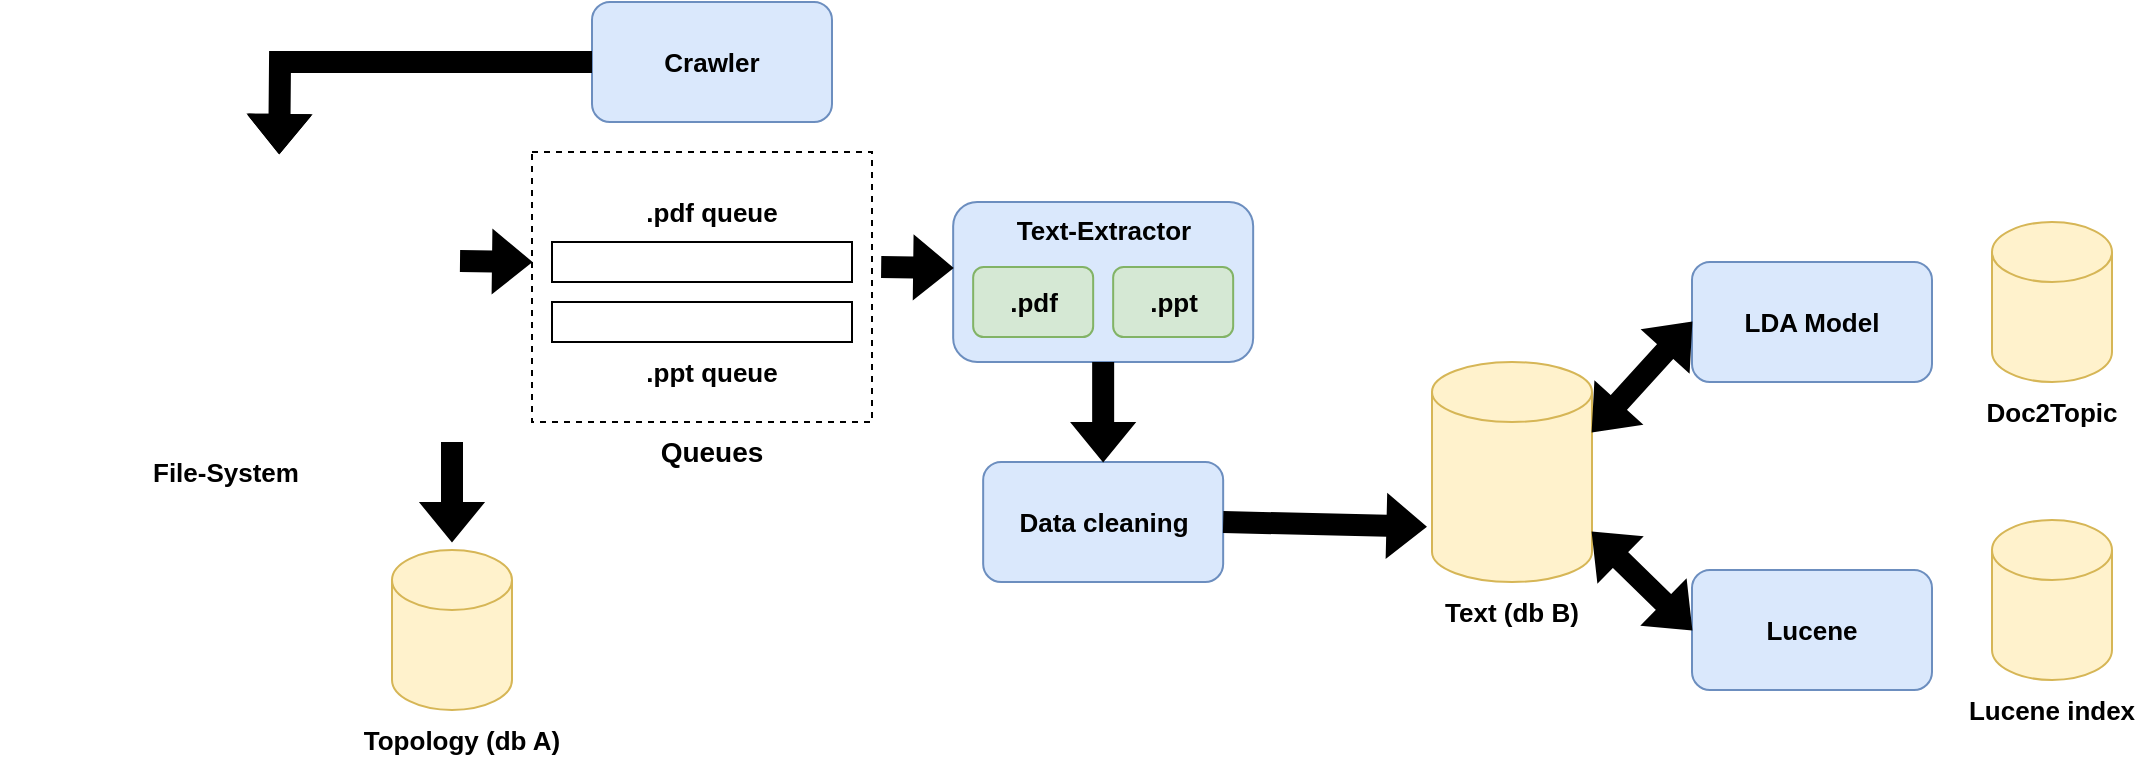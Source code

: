 <mxfile version="15.7.3" type="device"><diagram id="wcZFQfYv5nPeaNKcWoY9" name="Pagina-1"><mxGraphModel dx="1221" dy="754" grid="1" gridSize="10" guides="1" tooltips="1" connect="1" arrows="1" fold="1" page="1" pageScale="1" pageWidth="1169" pageHeight="827" math="0" shadow="0"><root><mxCell id="0"/><mxCell id="1" parent="0"/><mxCell id="frVBpbVLPkAF0VSaemGr-2" value="Crawler" style="rounded=1;whiteSpace=wrap;html=1;fontSize=13;fontStyle=1;fillColor=#dae8fc;strokeColor=#6c8ebf;" vertex="1" parent="1"><mxGeometry x="320" y="100" width="120" height="60" as="geometry"/></mxCell><mxCell id="frVBpbVLPkAF0VSaemGr-3" value="" style="rounded=0;whiteSpace=wrap;html=1;fontSize=13;fontStyle=1" vertex="1" parent="1"><mxGeometry x="300" y="220" width="150" height="20" as="geometry"/></mxCell><mxCell id="frVBpbVLPkAF0VSaemGr-5" value="" style="rounded=0;whiteSpace=wrap;html=1;fontSize=13;fontStyle=1" vertex="1" parent="1"><mxGeometry x="300" y="250" width="150" height="20" as="geometry"/></mxCell><mxCell id="frVBpbVLPkAF0VSaemGr-6" value="Text-Extractor" style="rounded=1;whiteSpace=wrap;html=1;fontSize=13;fontStyle=1;fillColor=#dae8fc;strokeColor=#6c8ebf;align=center;verticalAlign=top;" vertex="1" parent="1"><mxGeometry x="500.58" y="200" width="150" height="80" as="geometry"/></mxCell><mxCell id="frVBpbVLPkAF0VSaemGr-8" value="" style="shape=cylinder3;whiteSpace=wrap;html=1;boundedLbl=1;backgroundOutline=1;size=15;fontSize=13;fontStyle=1;fillColor=#fff2cc;strokeColor=#d6b656;" vertex="1" parent="1"><mxGeometry x="220" y="374" width="60" height="80" as="geometry"/></mxCell><mxCell id="frVBpbVLPkAF0VSaemGr-9" value="" style="shape=cylinder3;whiteSpace=wrap;html=1;boundedLbl=1;backgroundOutline=1;size=15;fontSize=13;fontStyle=1;fillColor=#fff2cc;strokeColor=#d6b656;" vertex="1" parent="1"><mxGeometry x="740" y="280" width="80" height="110" as="geometry"/></mxCell><mxCell id="frVBpbVLPkAF0VSaemGr-12" value="LDA Model" style="rounded=1;whiteSpace=wrap;html=1;fontSize=13;fontStyle=1;fillColor=#dae8fc;strokeColor=#6c8ebf;" vertex="1" parent="1"><mxGeometry x="870" y="230" width="120" height="60" as="geometry"/></mxCell><mxCell id="frVBpbVLPkAF0VSaemGr-13" value="Lucene" style="rounded=1;whiteSpace=wrap;html=1;fontSize=13;fontStyle=1;fillColor=#dae8fc;strokeColor=#6c8ebf;" vertex="1" parent="1"><mxGeometry x="870" y="384" width="120" height="60" as="geometry"/></mxCell><mxCell id="frVBpbVLPkAF0VSaemGr-14" value="" style="shape=cylinder3;whiteSpace=wrap;html=1;boundedLbl=1;backgroundOutline=1;size=15;fontSize=13;fontStyle=1;fillColor=#fff2cc;strokeColor=#d6b656;" vertex="1" parent="1"><mxGeometry x="1020" y="210" width="60" height="80" as="geometry"/></mxCell><mxCell id="frVBpbVLPkAF0VSaemGr-15" value="" style="shape=cylinder3;whiteSpace=wrap;html=1;boundedLbl=1;backgroundOutline=1;size=15;fontSize=13;fontStyle=1;fillColor=#fff2cc;strokeColor=#d6b656;" vertex="1" parent="1"><mxGeometry x="1020" y="359" width="60" height="80" as="geometry"/></mxCell><mxCell id="frVBpbVLPkAF0VSaemGr-16" value="File-System" style="text;html=1;strokeColor=none;fillColor=none;align=center;verticalAlign=middle;whiteSpace=wrap;rounded=0;fontSize=13;fontStyle=1" vertex="1" parent="1"><mxGeometry x="87.05" y="320" width="100" height="30" as="geometry"/></mxCell><mxCell id="frVBpbVLPkAF0VSaemGr-17" value="Topology (db A)" style="text;html=1;strokeColor=none;fillColor=none;align=center;verticalAlign=middle;whiteSpace=wrap;rounded=0;fontSize=13;fontStyle=1" vertex="1" parent="1"><mxGeometry x="190" y="454" width="130" height="30" as="geometry"/></mxCell><mxCell id="frVBpbVLPkAF0VSaemGr-18" value="Data cleaning" style="rounded=1;whiteSpace=wrap;html=1;fontSize=13;fontStyle=1;fillColor=#dae8fc;strokeColor=#6c8ebf;" vertex="1" parent="1"><mxGeometry x="515.58" y="330" width="120" height="60" as="geometry"/></mxCell><mxCell id="frVBpbVLPkAF0VSaemGr-19" value=".pdf queue" style="text;html=1;strokeColor=none;fillColor=none;align=center;verticalAlign=middle;whiteSpace=wrap;rounded=0;fontSize=13;fontStyle=1" vertex="1" parent="1"><mxGeometry x="340" y="190" width="80" height="30" as="geometry"/></mxCell><mxCell id="frVBpbVLPkAF0VSaemGr-20" value=".ppt queue" style="text;html=1;strokeColor=none;fillColor=none;align=center;verticalAlign=middle;whiteSpace=wrap;rounded=0;fontSize=13;fontStyle=1" vertex="1" parent="1"><mxGeometry x="340" y="270" width="80" height="30" as="geometry"/></mxCell><mxCell id="frVBpbVLPkAF0VSaemGr-21" value="Text (db B)" style="text;html=1;strokeColor=none;fillColor=none;align=center;verticalAlign=middle;whiteSpace=wrap;rounded=0;fontSize=13;fontStyle=1" vertex="1" parent="1"><mxGeometry x="730" y="390" width="100" height="30" as="geometry"/></mxCell><mxCell id="frVBpbVLPkAF0VSaemGr-22" value="Doc2Topic" style="text;html=1;strokeColor=none;fillColor=none;align=center;verticalAlign=middle;whiteSpace=wrap;rounded=0;fontSize=13;fontStyle=1" vertex="1" parent="1"><mxGeometry x="1000" y="290" width="100" height="30" as="geometry"/></mxCell><mxCell id="frVBpbVLPkAF0VSaemGr-23" value="Lucene index" style="text;html=1;strokeColor=none;fillColor=none;align=center;verticalAlign=middle;whiteSpace=wrap;rounded=0;fontSize=13;fontStyle=1" vertex="1" parent="1"><mxGeometry x="1000" y="439" width="100" height="30" as="geometry"/></mxCell><mxCell id="frVBpbVLPkAF0VSaemGr-24" value="" style="shape=flexArrow;endArrow=classic;html=1;rounded=0;fontSize=13;exitX=0;exitY=0.5;exitDx=0;exitDy=0;entryX=0.46;entryY=-0.029;entryDx=0;entryDy=0;entryPerimeter=0;fillColor=#000000;" edge="1" parent="1" source="frVBpbVLPkAF0VSaemGr-2"><mxGeometry width="50" height="50" relative="1" as="geometry"><mxPoint x="580" y="350" as="sourcePoint"/><mxPoint x="163.6" y="175.94" as="targetPoint"/><Array as="points"><mxPoint x="164" y="130"/></Array></mxGeometry></mxCell><mxCell id="frVBpbVLPkAF0VSaemGr-26" value="" style="shape=flexArrow;endArrow=classic;html=1;rounded=0;fontSize=13;exitX=1.025;exitY=0.354;exitDx=0;exitDy=0;exitPerimeter=0;fillColor=#000000;" edge="1" parent="1"><mxGeometry width="50" height="50" relative="1" as="geometry"><mxPoint x="254" y="229.56" as="sourcePoint"/><mxPoint x="290" y="230" as="targetPoint"/></mxGeometry></mxCell><mxCell id="frVBpbVLPkAF0VSaemGr-27" value=".pdf" style="rounded=1;whiteSpace=wrap;html=1;fontSize=13;fontStyle=1;fillColor=#d5e8d4;strokeColor=#82b366;" vertex="1" parent="1"><mxGeometry x="510.58" y="232.5" width="60" height="35" as="geometry"/></mxCell><mxCell id="frVBpbVLPkAF0VSaemGr-28" value=".ppt" style="rounded=1;whiteSpace=wrap;html=1;fontSize=13;fontStyle=1;fillColor=#d5e8d4;strokeColor=#82b366;" vertex="1" parent="1"><mxGeometry x="580.58" y="232.5" width="60" height="35" as="geometry"/></mxCell><mxCell id="frVBpbVLPkAF0VSaemGr-29" value="" style="rounded=0;whiteSpace=wrap;html=1;fontSize=13;align=center;verticalAlign=top;fillColor=none;dashed=1;" vertex="1" parent="1"><mxGeometry x="290" y="175" width="170" height="135" as="geometry"/></mxCell><mxCell id="frVBpbVLPkAF0VSaemGr-30" value="Queues" style="text;html=1;strokeColor=none;fillColor=none;align=center;verticalAlign=middle;whiteSpace=wrap;rounded=0;dashed=1;fontSize=14;fontStyle=1" vertex="1" parent="1"><mxGeometry x="340" y="310" width="80" height="30" as="geometry"/></mxCell><mxCell id="frVBpbVLPkAF0VSaemGr-35" value="" style="shape=flexArrow;endArrow=classic;html=1;rounded=0;fontSize=13;exitX=1.025;exitY=0.354;exitDx=0;exitDy=0;exitPerimeter=0;fillColor=#000000;" edge="1" parent="1"><mxGeometry width="50" height="50" relative="1" as="geometry"><mxPoint x="464.58" y="232.5" as="sourcePoint"/><mxPoint x="500.58" y="232.94" as="targetPoint"/></mxGeometry></mxCell><mxCell id="frVBpbVLPkAF0VSaemGr-36" value="" style="shape=flexArrow;endArrow=classic;html=1;rounded=0;fontSize=13;exitX=0.5;exitY=1;exitDx=0;exitDy=0;entryX=0.5;entryY=0;entryDx=0;entryDy=0;fillColor=#000000;" edge="1" parent="1" source="frVBpbVLPkAF0VSaemGr-6" target="frVBpbVLPkAF0VSaemGr-18"><mxGeometry width="50" height="50" relative="1" as="geometry"><mxPoint x="557.58" y="290" as="sourcePoint"/><mxPoint x="593.58" y="290.44" as="targetPoint"/></mxGeometry></mxCell><mxCell id="frVBpbVLPkAF0VSaemGr-38" value="" style="shape=flexArrow;endArrow=classic;html=1;rounded=0;fontSize=14;exitX=1;exitY=1;exitDx=0;exitDy=0;fillColor=#000000;" edge="1" parent="1"><mxGeometry width="50" height="50" relative="1" as="geometry"><mxPoint x="250" y="320" as="sourcePoint"/><mxPoint x="250" y="370" as="targetPoint"/></mxGeometry></mxCell><mxCell id="frVBpbVLPkAF0VSaemGr-39" value="" style="shape=flexArrow;endArrow=classic;html=1;rounded=0;fontSize=14;exitX=1;exitY=0.5;exitDx=0;exitDy=0;entryX=-0.035;entryY=0.749;entryDx=0;entryDy=0;entryPerimeter=0;fillColor=#000000;" edge="1" parent="1" source="frVBpbVLPkAF0VSaemGr-18" target="frVBpbVLPkAF0VSaemGr-9"><mxGeometry width="50" height="50" relative="1" as="geometry"><mxPoint x="580" y="350" as="sourcePoint"/><mxPoint x="630" y="300" as="targetPoint"/></mxGeometry></mxCell><mxCell id="frVBpbVLPkAF0VSaemGr-40" value="" style="shape=flexArrow;endArrow=classic;startArrow=classic;html=1;rounded=0;fontSize=14;entryX=0;entryY=0.5;entryDx=0;entryDy=0;exitX=1;exitY=0;exitDx=0;exitDy=35;exitPerimeter=0;fillColor=#000000;" edge="1" parent="1" source="frVBpbVLPkAF0VSaemGr-9" target="frVBpbVLPkAF0VSaemGr-12"><mxGeometry width="100" height="100" relative="1" as="geometry"><mxPoint x="770" y="280" as="sourcePoint"/><mxPoint x="870" y="180" as="targetPoint"/></mxGeometry></mxCell><mxCell id="frVBpbVLPkAF0VSaemGr-43" value="" style="shape=flexArrow;endArrow=classic;startArrow=classic;html=1;rounded=0;fontSize=14;exitX=1;exitY=0;exitDx=0;exitDy=35;exitPerimeter=0;entryX=0;entryY=0.5;entryDx=0;entryDy=0;fillColor=#000000;" edge="1" parent="1" target="frVBpbVLPkAF0VSaemGr-13"><mxGeometry width="100" height="100" relative="1" as="geometry"><mxPoint x="820" y="365" as="sourcePoint"/><mxPoint x="860" y="390" as="targetPoint"/></mxGeometry></mxCell><mxCell id="frVBpbVLPkAF0VSaemGr-44" value="" style="shape=image;verticalLabelPosition=bottom;labelBackgroundColor=#ffffff;verticalAlign=top;aspect=fixed;imageAspect=0;image=https://cdn.ttgtmedia.com/rms/onlineImages/TT_tree_mobile.jpg;" vertex="1" parent="1"><mxGeometry x="24.11" y="180" width="225.89" height="139.01" as="geometry"/></mxCell></root></mxGraphModel></diagram></mxfile>